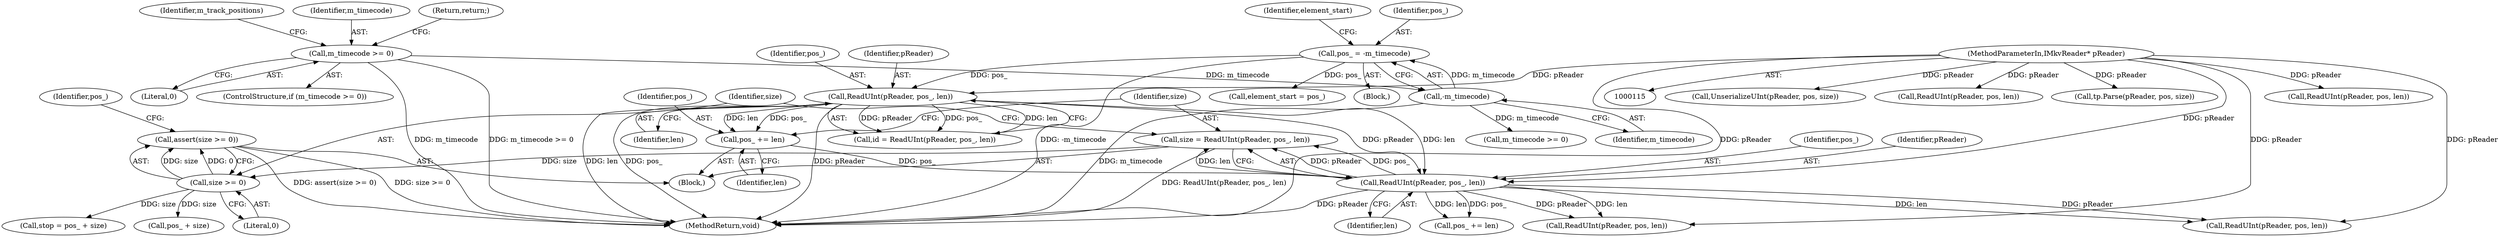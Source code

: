 digraph "1_Android_cc274e2abe8b2a6698a5c47d8aa4bb45f1f9538d_27@API" {
"1000169" [label="(Call,assert(size >= 0))"];
"1000170" [label="(Call,size >= 0)"];
"1000163" [label="(Call,size = ReadUInt(pReader, pos_, len))"];
"1000165" [label="(Call,ReadUInt(pReader, pos_, len))"];
"1000146" [label="(Call,ReadUInt(pReader, pos_, len))"];
"1000116" [label="(MethodParameterIn,IMkvReader* pReader)"];
"1000132" [label="(Call,pos_ = -m_timecode)"];
"1000134" [label="(Call,-m_timecode)"];
"1000119" [label="(Call,m_timecode >= 0)"];
"1000159" [label="(Call,pos_ += len)"];
"1000171" [label="(Identifier,size)"];
"1000134" [label="(Call,-m_timecode)"];
"1000119" [label="(Call,m_timecode >= 0)"];
"1000148" [label="(Identifier,pos_)"];
"1000135" [label="(Identifier,m_timecode)"];
"1000167" [label="(Identifier,pos_)"];
"1000141" [label="(Block,)"];
"1000125" [label="(Identifier,m_track_positions)"];
"1000249" [label="(Call,UnserializeUInt(pReader, pos, size))"];
"1000165" [label="(Call,ReadUInt(pReader, pos_, len))"];
"1000172" [label="(Literal,0)"];
"1000174" [label="(Identifier,pos_)"];
"1000161" [label="(Identifier,len)"];
"1000315" [label="(Call,ReadUInt(pReader, pos, len))"];
"1000170" [label="(Call,size >= 0)"];
"1000166" [label="(Identifier,pReader)"];
"1000163" [label="(Call,size = ReadUInt(pReader, pos_, len))"];
"1000146" [label="(Call,ReadUInt(pReader, pos_, len))"];
"1000295" [label="(Call,ReadUInt(pReader, pos, len))"];
"1000144" [label="(Call,id = ReadUInt(pReader, pos_, len))"];
"1000349" [label="(Call,tp.Parse(pReader, pos, size))"];
"1000149" [label="(Identifier,len)"];
"1000220" [label="(Call,ReadUInt(pReader, pos, len))"];
"1000159" [label="(Call,pos_ += len)"];
"1000173" [label="(Call,pos_ += len)"];
"1000176" [label="(Call,stop = pos_ + size)"];
"1000164" [label="(Identifier,size)"];
"1000147" [label="(Identifier,pReader)"];
"1000268" [label="(Call,m_timecode >= 0)"];
"1000121" [label="(Literal,0)"];
"1000118" [label="(ControlStructure,if (m_timecode >= 0))"];
"1000138" [label="(Identifier,element_start)"];
"1000169" [label="(Call,assert(size >= 0))"];
"1000137" [label="(Call,element_start = pos_)"];
"1000178" [label="(Call,pos_ + size)"];
"1000132" [label="(Call,pos_ = -m_timecode)"];
"1000120" [label="(Identifier,m_timecode)"];
"1000373" [label="(MethodReturn,void)"];
"1000116" [label="(MethodParameterIn,IMkvReader* pReader)"];
"1000117" [label="(Block,)"];
"1000168" [label="(Identifier,len)"];
"1000133" [label="(Identifier,pos_)"];
"1000160" [label="(Identifier,pos_)"];
"1000200" [label="(Call,ReadUInt(pReader, pos, len))"];
"1000122" [label="(Return,return;)"];
"1000169" -> "1000141"  [label="AST: "];
"1000169" -> "1000170"  [label="CFG: "];
"1000170" -> "1000169"  [label="AST: "];
"1000174" -> "1000169"  [label="CFG: "];
"1000169" -> "1000373"  [label="DDG: assert(size >= 0)"];
"1000169" -> "1000373"  [label="DDG: size >= 0"];
"1000170" -> "1000169"  [label="DDG: size"];
"1000170" -> "1000169"  [label="DDG: 0"];
"1000170" -> "1000172"  [label="CFG: "];
"1000171" -> "1000170"  [label="AST: "];
"1000172" -> "1000170"  [label="AST: "];
"1000163" -> "1000170"  [label="DDG: size"];
"1000170" -> "1000176"  [label="DDG: size"];
"1000170" -> "1000178"  [label="DDG: size"];
"1000163" -> "1000141"  [label="AST: "];
"1000163" -> "1000165"  [label="CFG: "];
"1000164" -> "1000163"  [label="AST: "];
"1000165" -> "1000163"  [label="AST: "];
"1000171" -> "1000163"  [label="CFG: "];
"1000163" -> "1000373"  [label="DDG: ReadUInt(pReader, pos_, len)"];
"1000165" -> "1000163"  [label="DDG: pReader"];
"1000165" -> "1000163"  [label="DDG: pos_"];
"1000165" -> "1000163"  [label="DDG: len"];
"1000165" -> "1000168"  [label="CFG: "];
"1000166" -> "1000165"  [label="AST: "];
"1000167" -> "1000165"  [label="AST: "];
"1000168" -> "1000165"  [label="AST: "];
"1000165" -> "1000373"  [label="DDG: pReader"];
"1000146" -> "1000165"  [label="DDG: pReader"];
"1000146" -> "1000165"  [label="DDG: len"];
"1000116" -> "1000165"  [label="DDG: pReader"];
"1000159" -> "1000165"  [label="DDG: pos_"];
"1000165" -> "1000173"  [label="DDG: len"];
"1000165" -> "1000173"  [label="DDG: pos_"];
"1000165" -> "1000200"  [label="DDG: pReader"];
"1000165" -> "1000200"  [label="DDG: len"];
"1000165" -> "1000295"  [label="DDG: pReader"];
"1000165" -> "1000295"  [label="DDG: len"];
"1000146" -> "1000144"  [label="AST: "];
"1000146" -> "1000149"  [label="CFG: "];
"1000147" -> "1000146"  [label="AST: "];
"1000148" -> "1000146"  [label="AST: "];
"1000149" -> "1000146"  [label="AST: "];
"1000144" -> "1000146"  [label="CFG: "];
"1000146" -> "1000373"  [label="DDG: len"];
"1000146" -> "1000373"  [label="DDG: pos_"];
"1000146" -> "1000373"  [label="DDG: pReader"];
"1000146" -> "1000144"  [label="DDG: pReader"];
"1000146" -> "1000144"  [label="DDG: pos_"];
"1000146" -> "1000144"  [label="DDG: len"];
"1000116" -> "1000146"  [label="DDG: pReader"];
"1000132" -> "1000146"  [label="DDG: pos_"];
"1000146" -> "1000159"  [label="DDG: len"];
"1000146" -> "1000159"  [label="DDG: pos_"];
"1000116" -> "1000115"  [label="AST: "];
"1000116" -> "1000373"  [label="DDG: pReader"];
"1000116" -> "1000200"  [label="DDG: pReader"];
"1000116" -> "1000220"  [label="DDG: pReader"];
"1000116" -> "1000249"  [label="DDG: pReader"];
"1000116" -> "1000295"  [label="DDG: pReader"];
"1000116" -> "1000315"  [label="DDG: pReader"];
"1000116" -> "1000349"  [label="DDG: pReader"];
"1000132" -> "1000117"  [label="AST: "];
"1000132" -> "1000134"  [label="CFG: "];
"1000133" -> "1000132"  [label="AST: "];
"1000134" -> "1000132"  [label="AST: "];
"1000138" -> "1000132"  [label="CFG: "];
"1000132" -> "1000373"  [label="DDG: -m_timecode"];
"1000134" -> "1000132"  [label="DDG: m_timecode"];
"1000132" -> "1000137"  [label="DDG: pos_"];
"1000134" -> "1000135"  [label="CFG: "];
"1000135" -> "1000134"  [label="AST: "];
"1000134" -> "1000373"  [label="DDG: m_timecode"];
"1000119" -> "1000134"  [label="DDG: m_timecode"];
"1000134" -> "1000268"  [label="DDG: m_timecode"];
"1000119" -> "1000118"  [label="AST: "];
"1000119" -> "1000121"  [label="CFG: "];
"1000120" -> "1000119"  [label="AST: "];
"1000121" -> "1000119"  [label="AST: "];
"1000122" -> "1000119"  [label="CFG: "];
"1000125" -> "1000119"  [label="CFG: "];
"1000119" -> "1000373"  [label="DDG: m_timecode"];
"1000119" -> "1000373"  [label="DDG: m_timecode >= 0"];
"1000159" -> "1000141"  [label="AST: "];
"1000159" -> "1000161"  [label="CFG: "];
"1000160" -> "1000159"  [label="AST: "];
"1000161" -> "1000159"  [label="AST: "];
"1000164" -> "1000159"  [label="CFG: "];
}
